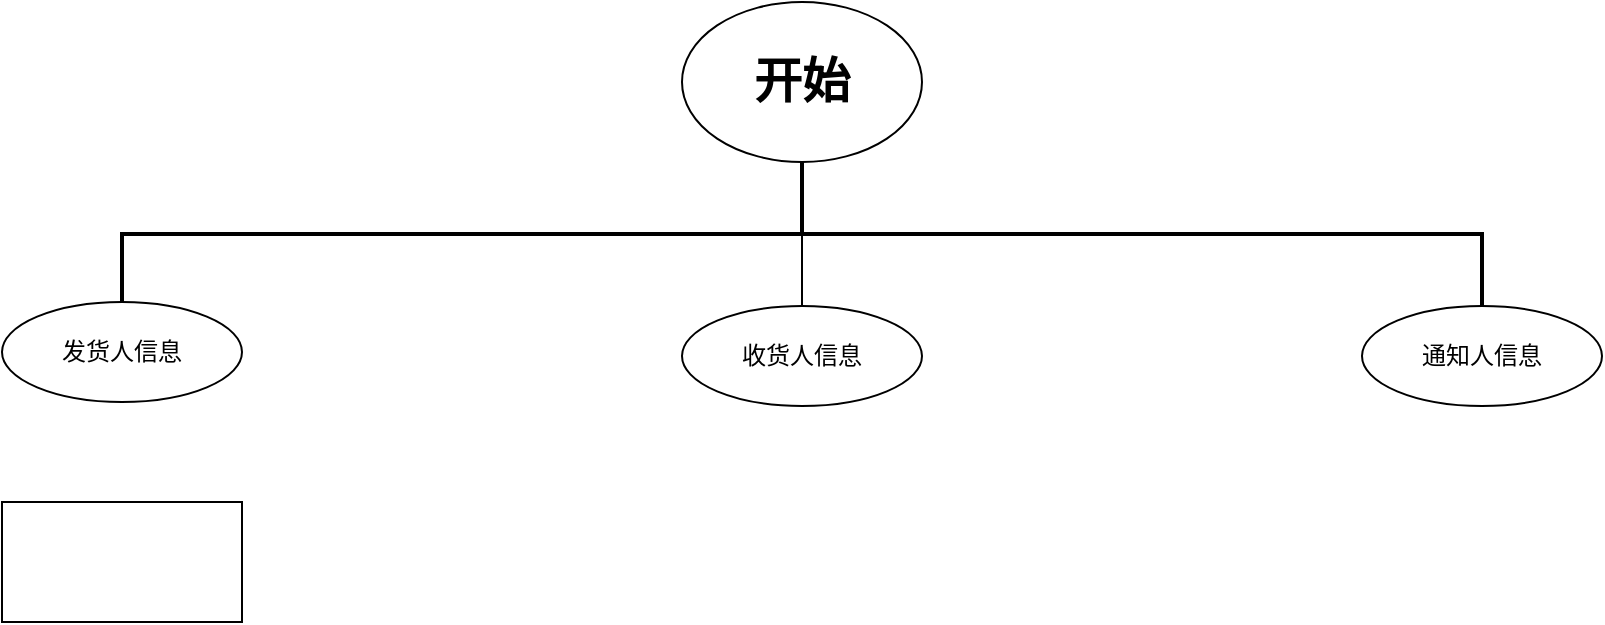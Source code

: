<mxfile version="11.2.1" type="github" pages="1"><diagram id="OBHQo0zEIDBx4giUyuaW" name="第 1 页"><mxGraphModel dx="1422" dy="764" grid="1" gridSize="10" guides="1" tooltips="1" connect="1" arrows="1" fold="1" page="1" pageScale="1" pageWidth="827" pageHeight="1169" math="0" shadow="0"><root><mxCell id="0"/><mxCell id="1" parent="0"/><mxCell id="8xpU8vwxf-FTN8m8v_o0-1" value="&lt;h1&gt;开始&lt;/h1&gt;" style="ellipse;whiteSpace=wrap;html=1;" parent="1" vertex="1"><mxGeometry x="353" y="20" width="120" height="80" as="geometry"/></mxCell><mxCell id="dPu2MSJZwmaLFqgjyfwS-2" value="" style="strokeWidth=2;html=1;shape=mxgraph.flowchart.annotation_2;align=left;pointerEvents=1;direction=south;" vertex="1" parent="1"><mxGeometry x="73" y="100" width="680" height="72" as="geometry"/></mxCell><mxCell id="dPu2MSJZwmaLFqgjyfwS-23" value="" style="edgeStyle=orthogonalEdgeStyle;rounded=0;orthogonalLoop=1;jettySize=auto;html=1;" edge="1" parent="1"><mxGeometry relative="1" as="geometry"><mxPoint x="413" y="136" as="sourcePoint"/><mxPoint x="413" y="195" as="targetPoint"/></mxGeometry></mxCell><mxCell id="dPu2MSJZwmaLFqgjyfwS-24" value="收货人信息" style="ellipse;whiteSpace=wrap;html=1;" vertex="1" parent="1"><mxGeometry x="353" y="172" width="120" height="50" as="geometry"/></mxCell><mxCell id="dPu2MSJZwmaLFqgjyfwS-25" value="通知人信息" style="ellipse;whiteSpace=wrap;html=1;" vertex="1" parent="1"><mxGeometry x="693" y="172" width="120" height="50" as="geometry"/></mxCell><mxCell id="dPu2MSJZwmaLFqgjyfwS-26" value="发货人信息" style="ellipse;whiteSpace=wrap;html=1;" vertex="1" parent="1"><mxGeometry x="13" y="170" width="120" height="50" as="geometry"/></mxCell><mxCell id="dPu2MSJZwmaLFqgjyfwS-29" value="" style="rounded=0;whiteSpace=wrap;html=1;" vertex="1" parent="1"><mxGeometry x="13" y="270" width="120" height="60" as="geometry"/></mxCell></root></mxGraphModel></diagram></mxfile>
